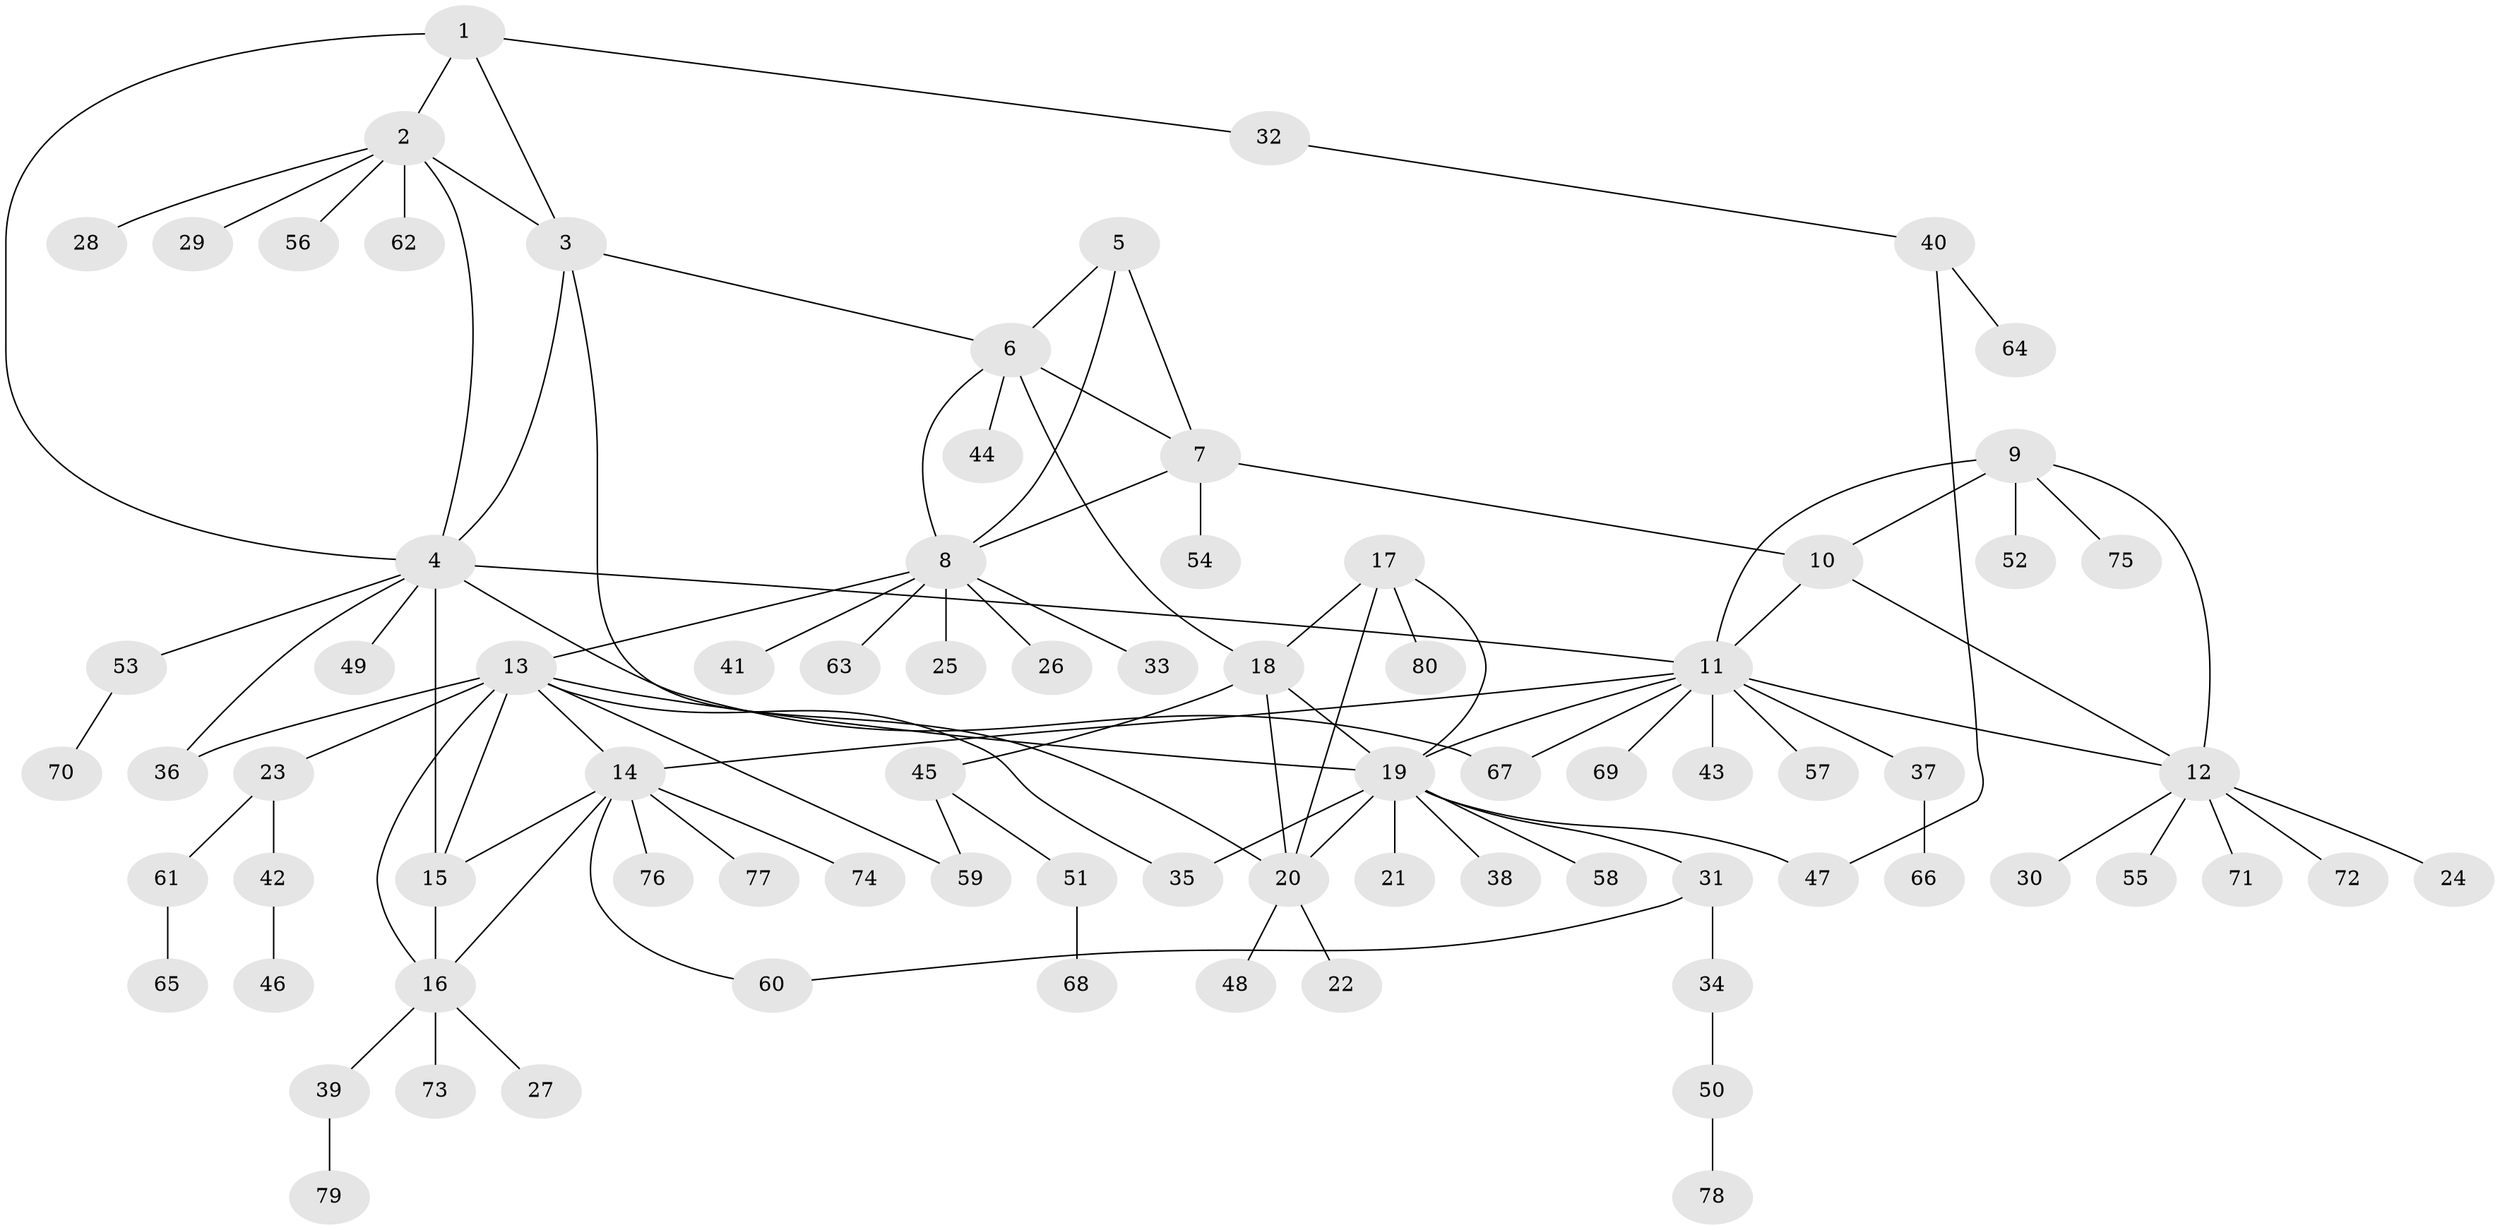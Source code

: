 // coarse degree distribution, {4: 0.05, 3: 0.125, 5: 0.05, 8: 0.025, 7: 0.025, 6: 0.025, 11: 0.05, 2: 0.15, 1: 0.5}
// Generated by graph-tools (version 1.1) at 2025/19/03/04/25 18:19:37]
// undirected, 80 vertices, 106 edges
graph export_dot {
graph [start="1"]
  node [color=gray90,style=filled];
  1;
  2;
  3;
  4;
  5;
  6;
  7;
  8;
  9;
  10;
  11;
  12;
  13;
  14;
  15;
  16;
  17;
  18;
  19;
  20;
  21;
  22;
  23;
  24;
  25;
  26;
  27;
  28;
  29;
  30;
  31;
  32;
  33;
  34;
  35;
  36;
  37;
  38;
  39;
  40;
  41;
  42;
  43;
  44;
  45;
  46;
  47;
  48;
  49;
  50;
  51;
  52;
  53;
  54;
  55;
  56;
  57;
  58;
  59;
  60;
  61;
  62;
  63;
  64;
  65;
  66;
  67;
  68;
  69;
  70;
  71;
  72;
  73;
  74;
  75;
  76;
  77;
  78;
  79;
  80;
  1 -- 2;
  1 -- 3;
  1 -- 4;
  1 -- 32;
  2 -- 3;
  2 -- 4;
  2 -- 28;
  2 -- 29;
  2 -- 56;
  2 -- 62;
  3 -- 4;
  3 -- 6;
  3 -- 20;
  4 -- 11;
  4 -- 15;
  4 -- 36;
  4 -- 49;
  4 -- 53;
  4 -- 67;
  5 -- 6;
  5 -- 7;
  5 -- 8;
  6 -- 7;
  6 -- 8;
  6 -- 18;
  6 -- 44;
  7 -- 8;
  7 -- 10;
  7 -- 54;
  8 -- 13;
  8 -- 25;
  8 -- 26;
  8 -- 33;
  8 -- 41;
  8 -- 63;
  9 -- 10;
  9 -- 11;
  9 -- 12;
  9 -- 52;
  9 -- 75;
  10 -- 11;
  10 -- 12;
  11 -- 12;
  11 -- 14;
  11 -- 19;
  11 -- 37;
  11 -- 43;
  11 -- 57;
  11 -- 67;
  11 -- 69;
  12 -- 24;
  12 -- 30;
  12 -- 55;
  12 -- 71;
  12 -- 72;
  13 -- 14;
  13 -- 15;
  13 -- 16;
  13 -- 19;
  13 -- 23;
  13 -- 35;
  13 -- 36;
  13 -- 59;
  14 -- 15;
  14 -- 16;
  14 -- 60;
  14 -- 74;
  14 -- 76;
  14 -- 77;
  15 -- 16;
  16 -- 27;
  16 -- 39;
  16 -- 73;
  17 -- 18;
  17 -- 19;
  17 -- 20;
  17 -- 80;
  18 -- 19;
  18 -- 20;
  18 -- 45;
  19 -- 20;
  19 -- 21;
  19 -- 31;
  19 -- 35;
  19 -- 38;
  19 -- 47;
  19 -- 58;
  20 -- 22;
  20 -- 48;
  23 -- 42;
  23 -- 61;
  31 -- 34;
  31 -- 60;
  32 -- 40;
  34 -- 50;
  37 -- 66;
  39 -- 79;
  40 -- 47;
  40 -- 64;
  42 -- 46;
  45 -- 51;
  45 -- 59;
  50 -- 78;
  51 -- 68;
  53 -- 70;
  61 -- 65;
}
